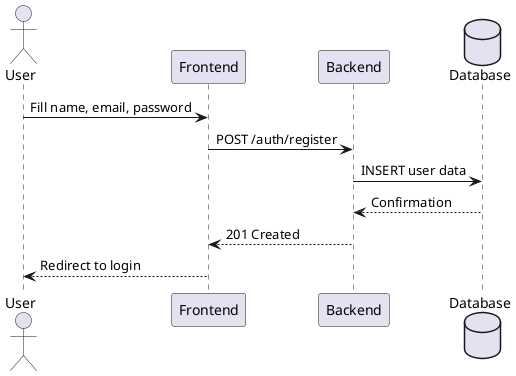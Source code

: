 @startuml
actor User
participant Frontend as Front
participant Backend as Back
database Database as DB

User -> Front : Fill name, email, password
Front -> Back : POST /auth/register
Back -> DB : INSERT user data
DB --> Back : Confirmation
Back --> Front : 201 Created
Front --> User : Redirect to login
@enduml
